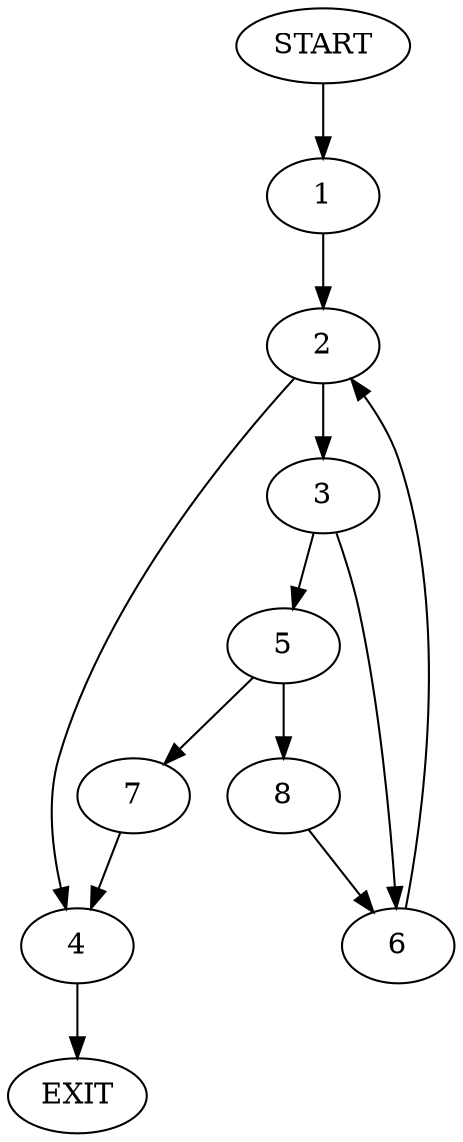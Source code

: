 digraph {
0 [label="START"];
1;
2;
3;
4;
5;
6;
7;
8;
9 [label="EXIT"];
0 -> 1;
1 -> 2;
2 -> 3;
2 -> 4;
3 -> 5;
3 -> 6;
4 -> 9;
6 -> 2;
5 -> 7;
5 -> 8;
8 -> 6;
7 -> 4;
}
